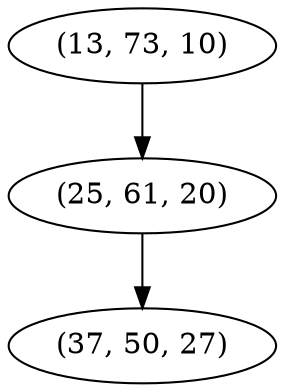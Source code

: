digraph tree {
    "(13, 73, 10)";
    "(25, 61, 20)";
    "(37, 50, 27)";
    "(13, 73, 10)" -> "(25, 61, 20)";
    "(25, 61, 20)" -> "(37, 50, 27)";
}
